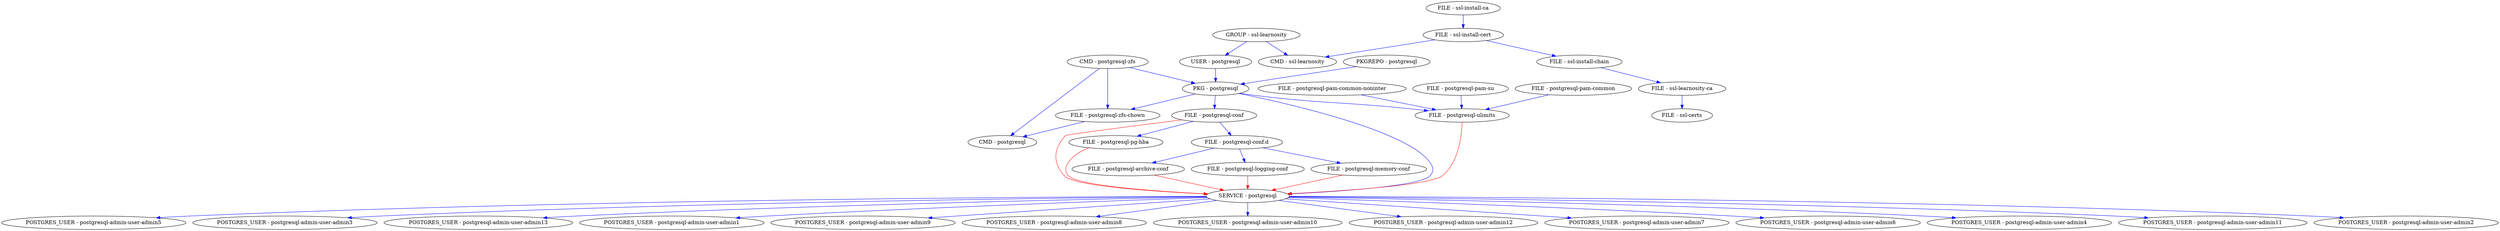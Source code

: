 digraph states {
"FILE - ssl-install-chain";
"FILE - ssl-install-cert" -> "FILE - ssl-install-chain"  [color=blue];
"FILE - postgresql-archive-conf";
"FILE - postgresql-conf.d" -> "FILE - postgresql-archive-conf"  [color=blue];
"FILE - postgresql-archive-conf" -> "SERVICE - postgresql"  [color=red];
"FILE - postgresql-pam-common";
"POSTGRES_USER - postgresql-admin-user-admin5";
"SERVICE - postgresql" -> "POSTGRES_USER - postgresql-admin-user-admin5"  [color=blue];
"POSTGRES_USER - postgresql-admin-user-admin3";
"SERVICE - postgresql" -> "POSTGRES_USER - postgresql-admin-user-admin3"  [color=blue];
"FILE - ssl-learnosity-ca";
"FILE - ssl-install-chain" -> "FILE - ssl-learnosity-ca"  [color=blue];
"POSTGRES_USER - postgresql-admin-user-admin13";
"SERVICE - postgresql" -> "POSTGRES_USER - postgresql-admin-user-admin13"  [color=blue];
"POSTGRES_USER - postgresql-admin-user-admin1";
"SERVICE - postgresql" -> "POSTGRES_USER - postgresql-admin-user-admin1"  [color=blue];
"FILE - postgresql-zfs-chown";
"CMD - postgresql-zfs" -> "FILE - postgresql-zfs-chown"  [color=blue];
"PKG - postgresql" -> "FILE - postgresql-zfs-chown"  [color=blue];
"FILE - postgresql-zfs-chown" -> "CMD - postgresql"  [color=blue];
"FILE - postgresql-logging-conf";
"FILE - postgresql-conf.d" -> "FILE - postgresql-logging-conf"  [color=blue];
"FILE - postgresql-logging-conf" -> "SERVICE - postgresql"  [color=red];
"POSTGRES_USER - postgresql-admin-user-admin9";
"SERVICE - postgresql" -> "POSTGRES_USER - postgresql-admin-user-admin9"  [color=blue];
"CMD - postgresql-zfs";
"CMD - postgresql-zfs" -> "CMD - postgresql"  [color=blue];
"CMD - postgresql-zfs" -> "PKG - postgresql"  [color=blue];
"POSTGRES_USER - postgresql-admin-user-admin8";
"SERVICE - postgresql" -> "POSTGRES_USER - postgresql-admin-user-admin8"  [color=blue];
"POSTGRES_USER - postgresql-admin-user-admin10";
"SERVICE - postgresql" -> "POSTGRES_USER - postgresql-admin-user-admin10"  [color=blue];
"FILE - ssl-install-cert";
"FILE - ssl-install-ca" -> "FILE - ssl-install-cert"  [color=blue];
"CMD - ssl-learnosity";
"GROUP - ssl-learnosity" -> "CMD - ssl-learnosity"  [color=blue];
"FILE - ssl-install-cert" -> "CMD - ssl-learnosity"  [color=blue];
"GROUP - ssl-learnosity";
"POSTGRES_USER - postgresql-admin-user-admin12";
"SERVICE - postgresql" -> "POSTGRES_USER - postgresql-admin-user-admin12"  [color=blue];
"FILE - postgresql-pg-hba";
"FILE - postgresql-conf" -> "FILE - postgresql-pg-hba"  [color=blue];
"FILE - postgresql-pg-hba" -> "SERVICE - postgresql"  [color=red];
"POSTGRES_USER - postgresql-admin-user-admin7";
"SERVICE - postgresql" -> "POSTGRES_USER - postgresql-admin-user-admin7"  [color=blue];
"FILE - postgresql-pam-common-noninter";
"FILE - postgresql-conf";
"PKG - postgresql" -> "FILE - postgresql-conf"  [color=blue];
"FILE - postgresql-conf" -> "SERVICE - postgresql"  [color=red];
"FILE - postgresql-pam-su";
"POSTGRES_USER - postgresql-admin-user-admin6";
"SERVICE - postgresql" -> "POSTGRES_USER - postgresql-admin-user-admin6"  [color=blue];
"FILE - postgresql-conf.d";
"FILE - postgresql-conf" -> "FILE - postgresql-conf.d"  [color=blue];
"POSTGRES_USER - postgresql-admin-user-admin4";
"SERVICE - postgresql" -> "POSTGRES_USER - postgresql-admin-user-admin4"  [color=blue];
"PKGREPO - postgresql";
"SERVICE - postgresql";
"PKG - postgresql" -> "SERVICE - postgresql"  [color=blue];
"PKG - postgresql";
"USER - postgresql" -> "PKG - postgresql"  [color=blue];
"PKGREPO - postgresql" -> "PKG - postgresql"  [color=blue];
"USER - postgresql";
"GROUP - ssl-learnosity" -> "USER - postgresql"  [color=blue];
"FILE - ssl-certs";
"FILE - ssl-learnosity-ca" -> "FILE - ssl-certs"  [color=blue];
"FILE - postgresql-memory-conf";
"FILE - postgresql-conf.d" -> "FILE - postgresql-memory-conf"  [color=blue];
"FILE - postgresql-memory-conf" -> "SERVICE - postgresql"  [color=red];
"FILE - ssl-install-ca";
"FILE - postgresql-ulimits";
"PKG - postgresql" -> "FILE - postgresql-ulimits"  [color=blue];
"FILE - postgresql-pam-su" -> "FILE - postgresql-ulimits"  [color=blue];
"FILE - postgresql-pam-common" -> "FILE - postgresql-ulimits"  [color=blue];
"FILE - postgresql-pam-common-noninter" -> "FILE - postgresql-ulimits"  [color=blue];
"FILE - postgresql-ulimits" -> "SERVICE - postgresql"  [color=red];
"POSTGRES_USER - postgresql-admin-user-admin11";
"SERVICE - postgresql" -> "POSTGRES_USER - postgresql-admin-user-admin11"  [color=blue];
"POSTGRES_USER - postgresql-admin-user-admin2";
"SERVICE - postgresql" -> "POSTGRES_USER - postgresql-admin-user-admin2"  [color=blue];
}
